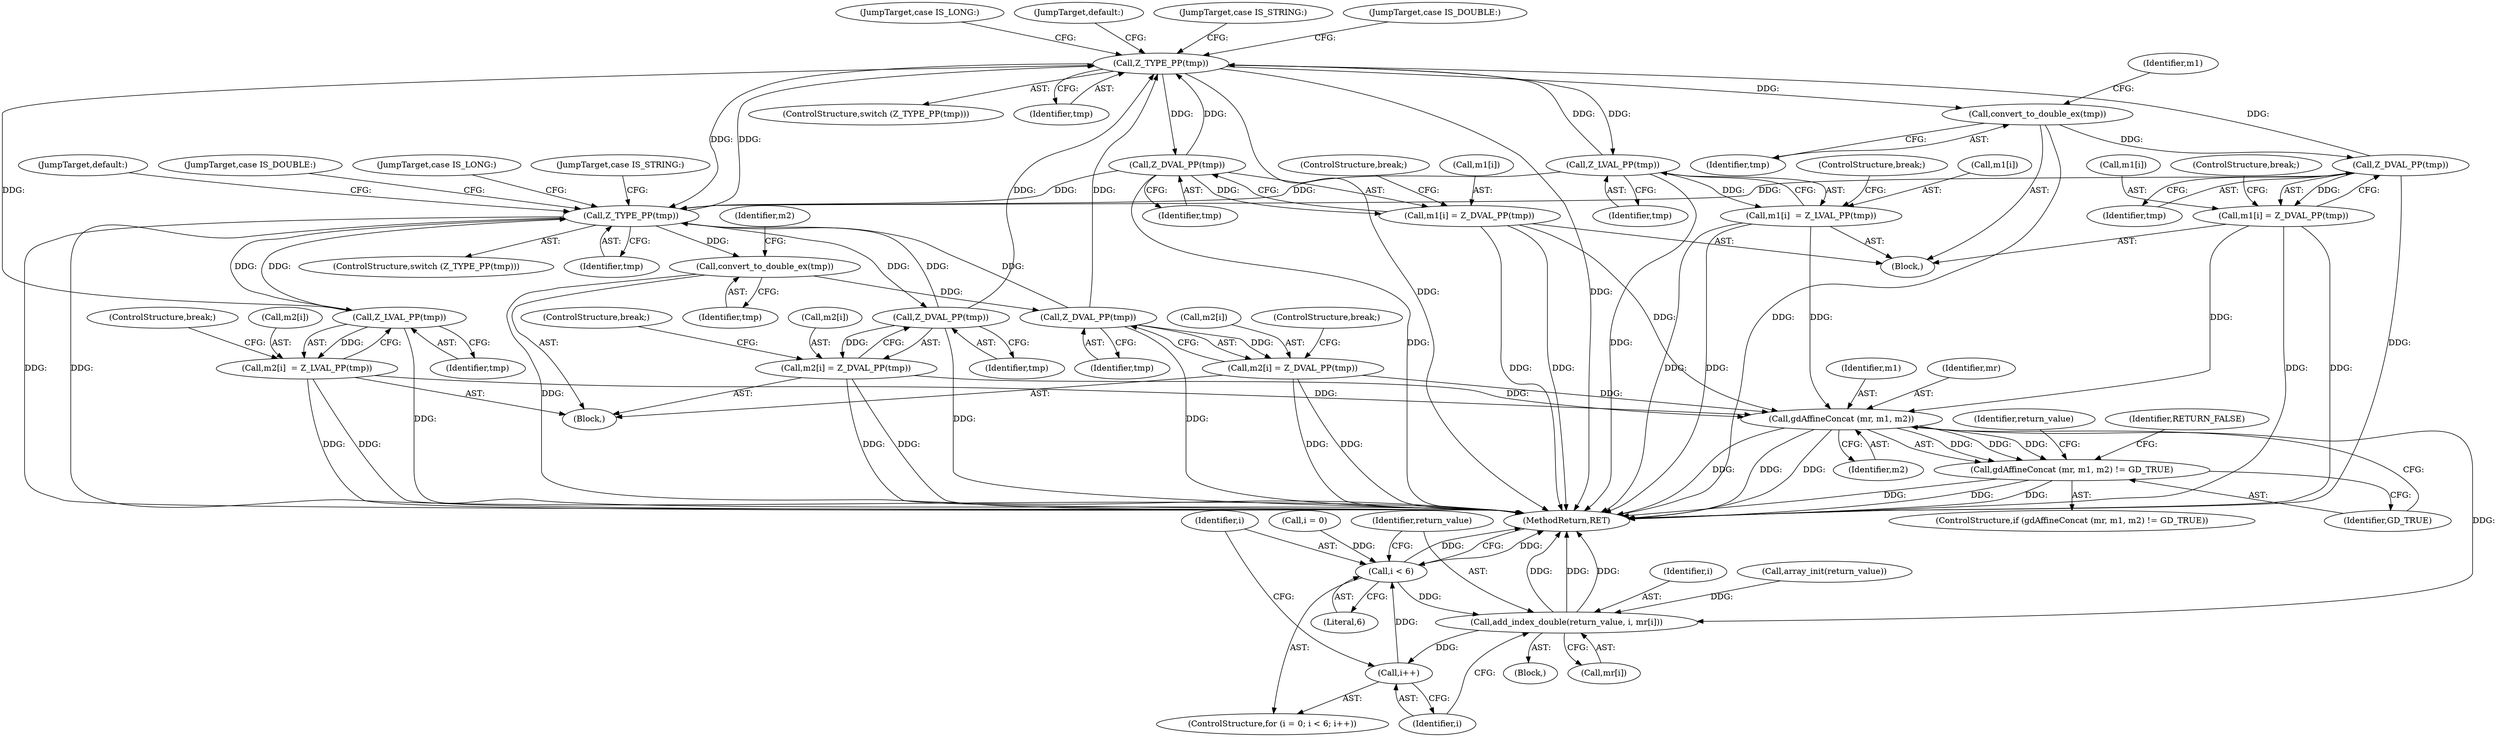 digraph "0_php-src_2938329ce19cb8c4197dec146c3ec887c6f61d01_4@pointer" {
"1000154" [label="(Call,Z_TYPE_PP(tmp))"];
"1000224" [label="(Call,Z_DVAL_PP(tmp))"];
"1000218" [label="(Call,convert_to_double_ex(tmp))"];
"1000198" [label="(Call,Z_TYPE_PP(tmp))"];
"1000154" [label="(Call,Z_TYPE_PP(tmp))"];
"1000180" [label="(Call,Z_DVAL_PP(tmp))"];
"1000174" [label="(Call,convert_to_double_ex(tmp))"];
"1000206" [label="(Call,Z_LVAL_PP(tmp))"];
"1000170" [label="(Call,Z_DVAL_PP(tmp))"];
"1000214" [label="(Call,Z_DVAL_PP(tmp))"];
"1000162" [label="(Call,Z_LVAL_PP(tmp))"];
"1000166" [label="(Call,m1[i] = Z_DVAL_PP(tmp))"];
"1000231" [label="(Call,gdAffineConcat (mr, m1, m2))"];
"1000230" [label="(Call,gdAffineConcat (mr, m1, m2) != GD_TRUE)"];
"1000250" [label="(Call,add_index_double(return_value, i, mr[i]))"];
"1000247" [label="(Call,i++)"];
"1000244" [label="(Call,i < 6)"];
"1000202" [label="(Call,m2[i]  = Z_LVAL_PP(tmp))"];
"1000210" [label="(Call,m2[i] = Z_DVAL_PP(tmp))"];
"1000220" [label="(Call,m2[i] = Z_DVAL_PP(tmp))"];
"1000176" [label="(Call,m1[i] = Z_DVAL_PP(tmp))"];
"1000158" [label="(Call,m1[i]  = Z_LVAL_PP(tmp))"];
"1000246" [label="(Literal,6)"];
"1000157" [label="(JumpTarget,case IS_LONG:)"];
"1000175" [label="(Identifier,tmp)"];
"1000154" [label="(Call,Z_TYPE_PP(tmp))"];
"1000249" [label="(Block,)"];
"1000244" [label="(Call,i < 6)"];
"1000180" [label="(Call,Z_DVAL_PP(tmp))"];
"1000226" [label="(ControlStructure,break;)"];
"1000162" [label="(Call,Z_LVAL_PP(tmp))"];
"1000237" [label="(Identifier,RETURN_FALSE)"];
"1000183" [label="(JumpTarget,default:)"];
"1000200" [label="(Block,)"];
"1000153" [label="(ControlStructure,switch (Z_TYPE_PP(tmp)))"];
"1000156" [label="(Block,)"];
"1000235" [label="(Identifier,GD_TRUE)"];
"1000163" [label="(Identifier,tmp)"];
"1000227" [label="(JumpTarget,default:)"];
"1000173" [label="(JumpTarget,case IS_STRING:)"];
"1000155" [label="(Identifier,tmp)"];
"1000251" [label="(Identifier,return_value)"];
"1000170" [label="(Call,Z_DVAL_PP(tmp))"];
"1000203" [label="(Call,m2[i])"];
"1000253" [label="(Call,mr[i])"];
"1000176" [label="(Call,m1[i] = Z_DVAL_PP(tmp))"];
"1000177" [label="(Call,m1[i])"];
"1000172" [label="(ControlStructure,break;)"];
"1000206" [label="(Call,Z_LVAL_PP(tmp))"];
"1000216" [label="(ControlStructure,break;)"];
"1000233" [label="(Identifier,m1)"];
"1000219" [label="(Identifier,tmp)"];
"1000239" [label="(Identifier,return_value)"];
"1000164" [label="(ControlStructure,break;)"];
"1000232" [label="(Identifier,mr)"];
"1000174" [label="(Call,convert_to_double_ex(tmp))"];
"1000209" [label="(JumpTarget,case IS_DOUBLE:)"];
"1000240" [label="(ControlStructure,for (i = 0; i < 6; i++))"];
"1000165" [label="(JumpTarget,case IS_DOUBLE:)"];
"1000222" [label="(Identifier,m2)"];
"1000198" [label="(Call,Z_TYPE_PP(tmp))"];
"1000229" [label="(ControlStructure,if (gdAffineConcat (mr, m1, m2) != GD_TRUE))"];
"1000252" [label="(Identifier,i)"];
"1000202" [label="(Call,m2[i]  = Z_LVAL_PP(tmp))"];
"1000230" [label="(Call,gdAffineConcat (mr, m1, m2) != GD_TRUE)"];
"1000197" [label="(ControlStructure,switch (Z_TYPE_PP(tmp)))"];
"1000211" [label="(Call,m2[i])"];
"1000221" [label="(Call,m2[i])"];
"1000220" [label="(Call,m2[i] = Z_DVAL_PP(tmp))"];
"1000207" [label="(Identifier,tmp)"];
"1000238" [label="(Call,array_init(return_value))"];
"1000199" [label="(Identifier,tmp)"];
"1000225" [label="(Identifier,tmp)"];
"1000201" [label="(JumpTarget,case IS_LONG:)"];
"1000178" [label="(Identifier,m1)"];
"1000158" [label="(Call,m1[i]  = Z_LVAL_PP(tmp))"];
"1000231" [label="(Call,gdAffineConcat (mr, m1, m2))"];
"1000241" [label="(Call,i = 0)"];
"1000214" [label="(Call,Z_DVAL_PP(tmp))"];
"1000167" [label="(Call,m1[i])"];
"1000248" [label="(Identifier,i)"];
"1000247" [label="(Call,i++)"];
"1000217" [label="(JumpTarget,case IS_STRING:)"];
"1000234" [label="(Identifier,m2)"];
"1000224" [label="(Call,Z_DVAL_PP(tmp))"];
"1000171" [label="(Identifier,tmp)"];
"1000256" [label="(MethodReturn,RET)"];
"1000166" [label="(Call,m1[i] = Z_DVAL_PP(tmp))"];
"1000250" [label="(Call,add_index_double(return_value, i, mr[i]))"];
"1000245" [label="(Identifier,i)"];
"1000159" [label="(Call,m1[i])"];
"1000181" [label="(Identifier,tmp)"];
"1000208" [label="(ControlStructure,break;)"];
"1000218" [label="(Call,convert_to_double_ex(tmp))"];
"1000182" [label="(ControlStructure,break;)"];
"1000210" [label="(Call,m2[i] = Z_DVAL_PP(tmp))"];
"1000215" [label="(Identifier,tmp)"];
"1000154" -> "1000153"  [label="AST: "];
"1000154" -> "1000155"  [label="CFG: "];
"1000155" -> "1000154"  [label="AST: "];
"1000157" -> "1000154"  [label="CFG: "];
"1000165" -> "1000154"  [label="CFG: "];
"1000173" -> "1000154"  [label="CFG: "];
"1000183" -> "1000154"  [label="CFG: "];
"1000154" -> "1000256"  [label="DDG: "];
"1000154" -> "1000256"  [label="DDG: "];
"1000224" -> "1000154"  [label="DDG: "];
"1000180" -> "1000154"  [label="DDG: "];
"1000206" -> "1000154"  [label="DDG: "];
"1000198" -> "1000154"  [label="DDG: "];
"1000170" -> "1000154"  [label="DDG: "];
"1000214" -> "1000154"  [label="DDG: "];
"1000162" -> "1000154"  [label="DDG: "];
"1000154" -> "1000162"  [label="DDG: "];
"1000154" -> "1000170"  [label="DDG: "];
"1000154" -> "1000174"  [label="DDG: "];
"1000154" -> "1000198"  [label="DDG: "];
"1000224" -> "1000220"  [label="AST: "];
"1000224" -> "1000225"  [label="CFG: "];
"1000225" -> "1000224"  [label="AST: "];
"1000220" -> "1000224"  [label="CFG: "];
"1000224" -> "1000256"  [label="DDG: "];
"1000224" -> "1000198"  [label="DDG: "];
"1000224" -> "1000220"  [label="DDG: "];
"1000218" -> "1000224"  [label="DDG: "];
"1000218" -> "1000200"  [label="AST: "];
"1000218" -> "1000219"  [label="CFG: "];
"1000219" -> "1000218"  [label="AST: "];
"1000222" -> "1000218"  [label="CFG: "];
"1000218" -> "1000256"  [label="DDG: "];
"1000198" -> "1000218"  [label="DDG: "];
"1000198" -> "1000197"  [label="AST: "];
"1000198" -> "1000199"  [label="CFG: "];
"1000199" -> "1000198"  [label="AST: "];
"1000201" -> "1000198"  [label="CFG: "];
"1000209" -> "1000198"  [label="CFG: "];
"1000217" -> "1000198"  [label="CFG: "];
"1000227" -> "1000198"  [label="CFG: "];
"1000198" -> "1000256"  [label="DDG: "];
"1000198" -> "1000256"  [label="DDG: "];
"1000180" -> "1000198"  [label="DDG: "];
"1000206" -> "1000198"  [label="DDG: "];
"1000170" -> "1000198"  [label="DDG: "];
"1000214" -> "1000198"  [label="DDG: "];
"1000162" -> "1000198"  [label="DDG: "];
"1000198" -> "1000206"  [label="DDG: "];
"1000198" -> "1000214"  [label="DDG: "];
"1000180" -> "1000176"  [label="AST: "];
"1000180" -> "1000181"  [label="CFG: "];
"1000181" -> "1000180"  [label="AST: "];
"1000176" -> "1000180"  [label="CFG: "];
"1000180" -> "1000256"  [label="DDG: "];
"1000180" -> "1000176"  [label="DDG: "];
"1000174" -> "1000180"  [label="DDG: "];
"1000174" -> "1000156"  [label="AST: "];
"1000174" -> "1000175"  [label="CFG: "];
"1000175" -> "1000174"  [label="AST: "];
"1000178" -> "1000174"  [label="CFG: "];
"1000174" -> "1000256"  [label="DDG: "];
"1000206" -> "1000202"  [label="AST: "];
"1000206" -> "1000207"  [label="CFG: "];
"1000207" -> "1000206"  [label="AST: "];
"1000202" -> "1000206"  [label="CFG: "];
"1000206" -> "1000256"  [label="DDG: "];
"1000206" -> "1000202"  [label="DDG: "];
"1000170" -> "1000166"  [label="AST: "];
"1000170" -> "1000171"  [label="CFG: "];
"1000171" -> "1000170"  [label="AST: "];
"1000166" -> "1000170"  [label="CFG: "];
"1000170" -> "1000256"  [label="DDG: "];
"1000170" -> "1000166"  [label="DDG: "];
"1000214" -> "1000210"  [label="AST: "];
"1000214" -> "1000215"  [label="CFG: "];
"1000215" -> "1000214"  [label="AST: "];
"1000210" -> "1000214"  [label="CFG: "];
"1000214" -> "1000256"  [label="DDG: "];
"1000214" -> "1000210"  [label="DDG: "];
"1000162" -> "1000158"  [label="AST: "];
"1000162" -> "1000163"  [label="CFG: "];
"1000163" -> "1000162"  [label="AST: "];
"1000158" -> "1000162"  [label="CFG: "];
"1000162" -> "1000256"  [label="DDG: "];
"1000162" -> "1000158"  [label="DDG: "];
"1000166" -> "1000156"  [label="AST: "];
"1000167" -> "1000166"  [label="AST: "];
"1000172" -> "1000166"  [label="CFG: "];
"1000166" -> "1000256"  [label="DDG: "];
"1000166" -> "1000256"  [label="DDG: "];
"1000166" -> "1000231"  [label="DDG: "];
"1000231" -> "1000230"  [label="AST: "];
"1000231" -> "1000234"  [label="CFG: "];
"1000232" -> "1000231"  [label="AST: "];
"1000233" -> "1000231"  [label="AST: "];
"1000234" -> "1000231"  [label="AST: "];
"1000235" -> "1000231"  [label="CFG: "];
"1000231" -> "1000256"  [label="DDG: "];
"1000231" -> "1000256"  [label="DDG: "];
"1000231" -> "1000256"  [label="DDG: "];
"1000231" -> "1000230"  [label="DDG: "];
"1000231" -> "1000230"  [label="DDG: "];
"1000231" -> "1000230"  [label="DDG: "];
"1000158" -> "1000231"  [label="DDG: "];
"1000176" -> "1000231"  [label="DDG: "];
"1000220" -> "1000231"  [label="DDG: "];
"1000202" -> "1000231"  [label="DDG: "];
"1000210" -> "1000231"  [label="DDG: "];
"1000231" -> "1000250"  [label="DDG: "];
"1000230" -> "1000229"  [label="AST: "];
"1000230" -> "1000235"  [label="CFG: "];
"1000235" -> "1000230"  [label="AST: "];
"1000237" -> "1000230"  [label="CFG: "];
"1000239" -> "1000230"  [label="CFG: "];
"1000230" -> "1000256"  [label="DDG: "];
"1000230" -> "1000256"  [label="DDG: "];
"1000230" -> "1000256"  [label="DDG: "];
"1000250" -> "1000249"  [label="AST: "];
"1000250" -> "1000253"  [label="CFG: "];
"1000251" -> "1000250"  [label="AST: "];
"1000252" -> "1000250"  [label="AST: "];
"1000253" -> "1000250"  [label="AST: "];
"1000248" -> "1000250"  [label="CFG: "];
"1000250" -> "1000256"  [label="DDG: "];
"1000250" -> "1000256"  [label="DDG: "];
"1000250" -> "1000256"  [label="DDG: "];
"1000250" -> "1000247"  [label="DDG: "];
"1000238" -> "1000250"  [label="DDG: "];
"1000244" -> "1000250"  [label="DDG: "];
"1000247" -> "1000240"  [label="AST: "];
"1000247" -> "1000248"  [label="CFG: "];
"1000248" -> "1000247"  [label="AST: "];
"1000245" -> "1000247"  [label="CFG: "];
"1000247" -> "1000244"  [label="DDG: "];
"1000244" -> "1000240"  [label="AST: "];
"1000244" -> "1000246"  [label="CFG: "];
"1000245" -> "1000244"  [label="AST: "];
"1000246" -> "1000244"  [label="AST: "];
"1000251" -> "1000244"  [label="CFG: "];
"1000256" -> "1000244"  [label="CFG: "];
"1000244" -> "1000256"  [label="DDG: "];
"1000244" -> "1000256"  [label="DDG: "];
"1000241" -> "1000244"  [label="DDG: "];
"1000202" -> "1000200"  [label="AST: "];
"1000203" -> "1000202"  [label="AST: "];
"1000208" -> "1000202"  [label="CFG: "];
"1000202" -> "1000256"  [label="DDG: "];
"1000202" -> "1000256"  [label="DDG: "];
"1000210" -> "1000200"  [label="AST: "];
"1000211" -> "1000210"  [label="AST: "];
"1000216" -> "1000210"  [label="CFG: "];
"1000210" -> "1000256"  [label="DDG: "];
"1000210" -> "1000256"  [label="DDG: "];
"1000220" -> "1000200"  [label="AST: "];
"1000221" -> "1000220"  [label="AST: "];
"1000226" -> "1000220"  [label="CFG: "];
"1000220" -> "1000256"  [label="DDG: "];
"1000220" -> "1000256"  [label="DDG: "];
"1000176" -> "1000156"  [label="AST: "];
"1000177" -> "1000176"  [label="AST: "];
"1000182" -> "1000176"  [label="CFG: "];
"1000176" -> "1000256"  [label="DDG: "];
"1000176" -> "1000256"  [label="DDG: "];
"1000158" -> "1000156"  [label="AST: "];
"1000159" -> "1000158"  [label="AST: "];
"1000164" -> "1000158"  [label="CFG: "];
"1000158" -> "1000256"  [label="DDG: "];
"1000158" -> "1000256"  [label="DDG: "];
}

